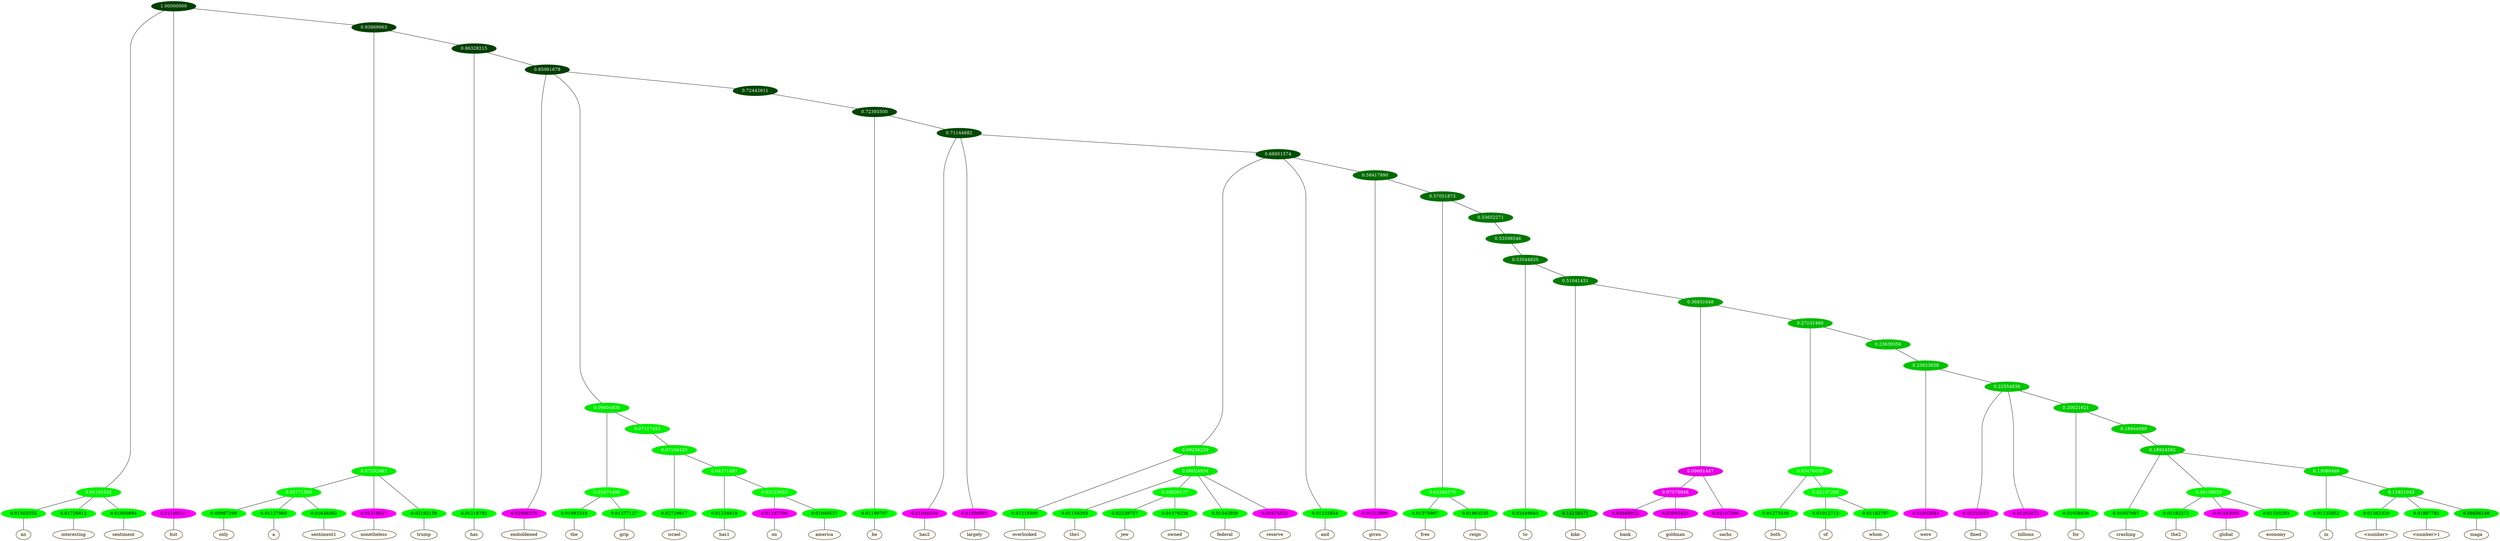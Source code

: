 graph {
	node [format=png height=0.15 nodesep=0.001 ordering=out overlap=prism overlap_scaling=0.01 ranksep=0.001 ratio=0.2 style=filled width=0.15]
	{
		rank=same
		a_w_4 [label=an color=black fillcolor=floralwhite style="filled,solid"]
		a_w_5 [label=interesting color=black fillcolor=floralwhite style="filled,solid"]
		a_w_6 [label=sentiment color=black fillcolor=floralwhite style="filled,solid"]
		a_w_2 [label=but color=black fillcolor=floralwhite style="filled,solid"]
		a_w_14 [label=only color=black fillcolor=floralwhite style="filled,solid"]
		a_w_15 [label=a color=black fillcolor=floralwhite style="filled,solid"]
		a_w_16 [label=sentiment1 color=black fillcolor=floralwhite style="filled,solid"]
		a_w_10 [label=nonetheless color=black fillcolor=floralwhite style="filled,solid"]
		a_w_11 [label=trump color=black fillcolor=floralwhite style="filled,solid"]
		a_w_12 [label=has color=black fillcolor=floralwhite style="filled,solid"]
		a_w_17 [label=emboldened color=black fillcolor=floralwhite style="filled,solid"]
		a_w_23 [label=the color=black fillcolor=floralwhite style="filled,solid"]
		a_w_24 [label=grip color=black fillcolor=floralwhite style="filled,solid"]
		a_w_28 [label=israel color=black fillcolor=floralwhite style="filled,solid"]
		a_w_33 [label=has1 color=black fillcolor=floralwhite style="filled,solid"]
		a_w_38 [label=on color=black fillcolor=floralwhite style="filled,solid"]
		a_w_39 [label=america color=black fillcolor=floralwhite style="filled,solid"]
		a_w_26 [label=he color=black fillcolor=floralwhite style="filled,solid"]
		a_w_30 [label=has2 color=black fillcolor=floralwhite style="filled,solid"]
		a_w_31 [label=largely color=black fillcolor=floralwhite style="filled,solid"]
		a_w_40 [label=overlooked color=black fillcolor=floralwhite style="filled,solid"]
		a_w_44 [label=the1 color=black fillcolor=floralwhite style="filled,solid"]
		a_w_50 [label=jew color=black fillcolor=floralwhite style="filled,solid"]
		a_w_51 [label=owned color=black fillcolor=floralwhite style="filled,solid"]
		a_w_46 [label=federal color=black fillcolor=floralwhite style="filled,solid"]
		a_w_47 [label=reserve color=black fillcolor=floralwhite style="filled,solid"]
		a_w_36 [label=and color=black fillcolor=floralwhite style="filled,solid"]
		a_w_42 [label=given color=black fillcolor=floralwhite style="filled,solid"]
		a_w_52 [label=free color=black fillcolor=floralwhite style="filled,solid"]
		a_w_53 [label=reign color=black fillcolor=floralwhite style="filled,solid"]
		a_w_56 [label=to color=black fillcolor=floralwhite style="filled,solid"]
		a_w_58 [label=kike color=black fillcolor=floralwhite style="filled,solid"]
		a_w_66 [label=bank color=black fillcolor=floralwhite style="filled,solid"]
		a_w_67 [label=goldman color=black fillcolor=floralwhite style="filled,solid"]
		a_w_63 [label=sachs color=black fillcolor=floralwhite style="filled,solid"]
		a_w_68 [label=both color=black fillcolor=floralwhite style="filled,solid"]
		a_w_71 [label=of color=black fillcolor=floralwhite style="filled,solid"]
		a_w_72 [label=whom color=black fillcolor=floralwhite style="filled,solid"]
		a_w_73 [label=were color=black fillcolor=floralwhite style="filled,solid"]
		a_w_75 [label=fined color=black fillcolor=floralwhite style="filled,solid"]
		a_w_76 [label=billions color=black fillcolor=floralwhite style="filled,solid"]
		a_w_78 [label=for color=black fillcolor=floralwhite style="filled,solid"]
		a_w_81 [label=crashing color=black fillcolor=floralwhite style="filled,solid"]
		a_w_84 [label=the2 color=black fillcolor=floralwhite style="filled,solid"]
		a_w_85 [label=global color=black fillcolor=floralwhite style="filled,solid"]
		a_w_86 [label=economy color=black fillcolor=floralwhite style="filled,solid"]
		a_w_87 [label=in color=black fillcolor=floralwhite style="filled,solid"]
		a_w_89 [label="\<number\>" color=black fillcolor=floralwhite style="filled,solid"]
		a_w_90 [label="\<number\>1" color=black fillcolor=floralwhite style="filled,solid"]
		a_w_91 [label=maga color=black fillcolor=floralwhite style="filled,solid"]
	}
	a_n_4 -- a_w_4
	a_n_5 -- a_w_5
	a_n_6 -- a_w_6
	a_n_2 -- a_w_2
	a_n_14 -- a_w_14
	a_n_15 -- a_w_15
	a_n_16 -- a_w_16
	a_n_10 -- a_w_10
	a_n_11 -- a_w_11
	a_n_12 -- a_w_12
	a_n_17 -- a_w_17
	a_n_23 -- a_w_23
	a_n_24 -- a_w_24
	a_n_28 -- a_w_28
	a_n_33 -- a_w_33
	a_n_38 -- a_w_38
	a_n_39 -- a_w_39
	a_n_26 -- a_w_26
	a_n_30 -- a_w_30
	a_n_31 -- a_w_31
	a_n_40 -- a_w_40
	a_n_44 -- a_w_44
	a_n_50 -- a_w_50
	a_n_51 -- a_w_51
	a_n_46 -- a_w_46
	a_n_47 -- a_w_47
	a_n_36 -- a_w_36
	a_n_42 -- a_w_42
	a_n_52 -- a_w_52
	a_n_53 -- a_w_53
	a_n_56 -- a_w_56
	a_n_58 -- a_w_58
	a_n_66 -- a_w_66
	a_n_67 -- a_w_67
	a_n_63 -- a_w_63
	a_n_68 -- a_w_68
	a_n_71 -- a_w_71
	a_n_72 -- a_w_72
	a_n_73 -- a_w_73
	a_n_75 -- a_w_75
	a_n_76 -- a_w_76
	a_n_78 -- a_w_78
	a_n_81 -- a_w_81
	a_n_84 -- a_w_84
	a_n_85 -- a_w_85
	a_n_86 -- a_w_86
	a_n_87 -- a_w_87
	a_n_89 -- a_w_89
	a_n_90 -- a_w_90
	a_n_91 -- a_w_91
	{
		rank=same
		a_n_4 [label=0.01563555 color="0.334 1.000 0.984" fontcolor=black]
		a_n_5 [label=0.01720813 color="0.334 1.000 0.983" fontcolor=black]
		a_n_6 [label=0.01800894 color="0.334 1.000 0.982" fontcolor=black]
		a_n_2 [label=0.01180211 color="0.835 1.000 0.988" fontcolor=black]
		a_n_14 [label=0.00987299 color="0.334 1.000 0.990" fontcolor=black]
		a_n_15 [label=0.01127960 color="0.334 1.000 0.989" fontcolor=black]
		a_n_16 [label=0.01648362 color="0.334 1.000 0.984" fontcolor=black]
		a_n_10 [label=0.01319817 color="0.835 1.000 0.987" fontcolor=black]
		a_n_11 [label=0.02192159 color="0.334 1.000 0.978" fontcolor=black]
		a_n_12 [label=0.01218792 color="0.334 1.000 0.988" fontcolor=black]
		a_n_17 [label=0.02966270 color="0.835 1.000 0.970" fontcolor=black]
		a_n_23 [label=0.01093318 color="0.334 1.000 0.989" fontcolor=black]
		a_n_24 [label=0.01377127 color="0.334 1.000 0.986" fontcolor=black]
		a_n_28 [label=0.02719917 color="0.334 1.000 0.973" fontcolor=black]
		a_n_33 [label=0.01234918 color="0.334 1.000 0.988" fontcolor=black]
		a_n_38 [label=0.01167796 color="0.835 1.000 0.988" fontcolor=black]
		a_n_39 [label=0.01940537 color="0.334 1.000 0.981" fontcolor=black]
		a_n_26 [label=0.01199707 color="0.334 1.000 0.988" fontcolor=black]
		a_n_30 [label=0.01046338 color="0.835 1.000 0.990" fontcolor=black]
		a_n_31 [label=0.01096992 color="0.835 1.000 0.989" fontcolor=black]
		a_n_40 [label=0.01218300 color="0.334 1.000 0.988" fontcolor=black]
		a_n_44 [label=0.01158393 color="0.334 1.000 0.988" fontcolor=black]
		a_n_50 [label=0.02239757 color="0.334 1.000 0.978" fontcolor=black]
		a_n_51 [label=0.01379238 color="0.334 1.000 0.986" fontcolor=black]
		a_n_46 [label=0.01542959 color="0.334 1.000 0.985" fontcolor=black]
		a_n_47 [label=0.01674522 color="0.835 1.000 0.983" fontcolor=black]
		a_n_36 [label=0.01225854 color="0.334 1.000 0.988" fontcolor=black]
		a_n_42 [label=0.01313999 color="0.835 1.000 0.987" fontcolor=black]
		a_n_52 [label=0.01375907 color="0.334 1.000 0.986" fontcolor=black]
		a_n_53 [label=0.01963535 color="0.334 1.000 0.980" fontcolor=black]
		a_n_56 [label=0.02449663 color="0.334 1.000 0.976" fontcolor=black]
		a_n_58 [label=0.14158471 color="0.334 1.000 0.858" fontcolor=black]
		a_n_66 [label=0.04468012 color="0.835 1.000 0.955" fontcolor=black]
		a_n_67 [label=0.03093423 color="0.835 1.000 0.969" fontcolor=black]
		a_n_63 [label=0.02107306 color="0.835 1.000 0.979" fontcolor=black]
		a_n_68 [label=0.01273538 color="0.334 1.000 0.987" fontcolor=black]
		a_n_71 [label=0.01012713 color="0.334 1.000 0.990" fontcolor=black]
		a_n_72 [label=0.01182797 color="0.334 1.000 0.988" fontcolor=black]
		a_n_73 [label=0.01053683 color="0.835 1.000 0.989" fontcolor=black]
		a_n_75 [label=0.01253353 color="0.835 1.000 0.987" fontcolor=black]
		a_n_76 [label=0.01263472 color="0.835 1.000 0.987" fontcolor=black]
		a_n_78 [label=0.01058838 color="0.334 1.000 0.989" fontcolor=black]
		a_n_81 [label=0.01657697 color="0.334 1.000 0.983" fontcolor=black]
		a_n_84 [label=0.01182272 color="0.334 1.000 0.988" fontcolor=black]
		a_n_85 [label=0.01443005 color="0.835 1.000 0.986" fontcolor=black]
		a_n_86 [label=0.01533293 color="0.334 1.000 0.985" fontcolor=black]
		a_n_87 [label=0.01135852 color="0.334 1.000 0.989" fontcolor=black]
		a_n_89 [label=0.01362320 color="0.334 1.000 0.986" fontcolor=black]
		a_n_90 [label=0.01887782 color="0.334 1.000 0.981" fontcolor=black]
		a_n_91 [label=0.08656148 color="0.334 1.000 0.913" fontcolor=black]
	}
	a_n_0 [label=1.00000000 color="0.334 1.000 0.250" fontcolor=grey99]
	a_n_1 [label=0.05101042 color="0.334 1.000 0.949" fontcolor=grey99]
	a_n_0 -- a_n_1
	a_n_0 -- a_n_2
	a_n_3 [label=0.93669063 color="0.334 1.000 0.250" fontcolor=grey99]
	a_n_0 -- a_n_3
	a_n_1 -- a_n_4
	a_n_1 -- a_n_5
	a_n_1 -- a_n_6
	a_n_7 [label=0.07292661 color="0.334 1.000 0.927" fontcolor=grey99]
	a_n_3 -- a_n_7
	a_n_8 [label=0.86328215 color="0.334 1.000 0.250" fontcolor=grey99]
	a_n_3 -- a_n_8
	a_n_9 [label=0.03771589 color="0.334 1.000 0.962" fontcolor=grey99]
	a_n_7 -- a_n_9
	a_n_7 -- a_n_10
	a_n_7 -- a_n_11
	a_n_8 -- a_n_12
	a_n_13 [label=0.85061678 color="0.334 1.000 0.250" fontcolor=grey99]
	a_n_8 -- a_n_13
	a_n_9 -- a_n_14
	a_n_9 -- a_n_15
	a_n_9 -- a_n_16
	a_n_13 -- a_n_17
	a_n_18 [label=0.09604930 color="0.334 1.000 0.904" fontcolor=grey99]
	a_n_13 -- a_n_18
	a_n_19 [label=0.72442611 color="0.334 1.000 0.276" fontcolor=grey99]
	a_n_13 -- a_n_19
	a_n_20 [label=0.02474496 color="0.334 1.000 0.975" fontcolor=grey99]
	a_n_18 -- a_n_20
	a_n_21 [label=0.07117453 color="0.334 1.000 0.929" fontcolor=grey99]
	a_n_18 -- a_n_21
	a_n_22 [label=0.72393500 color="0.334 1.000 0.276" fontcolor=grey99]
	a_n_19 -- a_n_22
	a_n_20 -- a_n_23
	a_n_20 -- a_n_24
	a_n_25 [label=0.07104433 color="0.334 1.000 0.929" fontcolor=grey99]
	a_n_21 -- a_n_25
	a_n_22 -- a_n_26
	a_n_27 [label=0.71144682 color="0.334 1.000 0.289" fontcolor=grey99]
	a_n_22 -- a_n_27
	a_n_25 -- a_n_28
	a_n_29 [label=0.04371497 color="0.334 1.000 0.956" fontcolor=grey99]
	a_n_25 -- a_n_29
	a_n_27 -- a_n_30
	a_n_27 -- a_n_31
	a_n_32 [label=0.68951574 color="0.334 1.000 0.310" fontcolor=grey99]
	a_n_27 -- a_n_32
	a_n_29 -- a_n_33
	a_n_34 [label=0.03123655 color="0.334 1.000 0.969" fontcolor=grey99]
	a_n_29 -- a_n_34
	a_n_35 [label=0.09256229 color="0.334 1.000 0.907" fontcolor=grey99]
	a_n_32 -- a_n_35
	a_n_32 -- a_n_36
	a_n_37 [label=0.58417890 color="0.334 1.000 0.416" fontcolor=grey99]
	a_n_32 -- a_n_37
	a_n_34 -- a_n_38
	a_n_34 -- a_n_39
	a_n_35 -- a_n_40
	a_n_41 [label=0.08024934 color="0.334 1.000 0.920" fontcolor=grey99]
	a_n_35 -- a_n_41
	a_n_37 -- a_n_42
	a_n_43 [label=0.57051873 color="0.334 1.000 0.429" fontcolor=grey99]
	a_n_37 -- a_n_43
	a_n_41 -- a_n_44
	a_n_45 [label=0.03636137 color="0.334 1.000 0.964" fontcolor=grey99]
	a_n_41 -- a_n_45
	a_n_41 -- a_n_46
	a_n_41 -- a_n_47
	a_n_48 [label=0.03346370 color="0.334 1.000 0.967" fontcolor=grey99]
	a_n_43 -- a_n_48
	a_n_49 [label=0.53652271 color="0.334 1.000 0.463" fontcolor=grey99]
	a_n_43 -- a_n_49
	a_n_45 -- a_n_50
	a_n_45 -- a_n_51
	a_n_48 -- a_n_52
	a_n_48 -- a_n_53
	a_n_54 [label=0.53598546 color="0.334 1.000 0.464" fontcolor=grey99]
	a_n_49 -- a_n_54
	a_n_55 [label=0.53544820 color="0.334 1.000 0.465" fontcolor=grey99]
	a_n_54 -- a_n_55
	a_n_55 -- a_n_56
	a_n_57 [label=0.51041431 color="0.334 1.000 0.490" fontcolor=grey99]
	a_n_55 -- a_n_57
	a_n_57 -- a_n_58
	a_n_59 [label=0.36831648 color="0.334 1.000 0.632" fontcolor=grey99]
	a_n_57 -- a_n_59
	a_n_60 [label=0.09691447 color="0.835 1.000 0.903" fontcolor=grey99]
	a_n_59 -- a_n_60
	a_n_61 [label=0.27131468 color="0.334 1.000 0.729" fontcolor=grey99]
	a_n_59 -- a_n_61
	a_n_62 [label=0.07570846 color="0.835 1.000 0.924" fontcolor=grey99]
	a_n_60 -- a_n_62
	a_n_60 -- a_n_63
	a_n_64 [label=0.03476039 color="0.334 1.000 0.965" fontcolor=grey99]
	a_n_61 -- a_n_64
	a_n_65 [label=0.23639356 color="0.334 1.000 0.764" fontcolor=grey99]
	a_n_61 -- a_n_65
	a_n_62 -- a_n_66
	a_n_62 -- a_n_67
	a_n_64 -- a_n_68
	a_n_69 [label=0.02197288 color="0.334 1.000 0.978" fontcolor=grey99]
	a_n_64 -- a_n_69
	a_n_70 [label=0.23623938 color="0.334 1.000 0.764" fontcolor=grey99]
	a_n_65 -- a_n_70
	a_n_69 -- a_n_71
	a_n_69 -- a_n_72
	a_n_70 -- a_n_73
	a_n_74 [label=0.22554836 color="0.334 1.000 0.774" fontcolor=grey99]
	a_n_70 -- a_n_74
	a_n_74 -- a_n_75
	a_n_74 -- a_n_76
	a_n_77 [label=0.20021621 color="0.334 1.000 0.800" fontcolor=grey99]
	a_n_74 -- a_n_77
	a_n_77 -- a_n_78
	a_n_79 [label=0.18944089 color="0.334 1.000 0.811" fontcolor=grey99]
	a_n_77 -- a_n_79
	a_n_80 [label=0.18924592 color="0.334 1.000 0.811" fontcolor=grey99]
	a_n_79 -- a_n_80
	a_n_80 -- a_n_81
	a_n_82 [label=0.04158929 color="0.334 1.000 0.958" fontcolor=grey99]
	a_n_80 -- a_n_82
	a_n_83 [label=0.13088469 color="0.334 1.000 0.869" fontcolor=grey99]
	a_n_80 -- a_n_83
	a_n_82 -- a_n_84
	a_n_82 -- a_n_85
	a_n_82 -- a_n_86
	a_n_83 -- a_n_87
	a_n_88 [label=0.11931045 color="0.334 1.000 0.881" fontcolor=grey99]
	a_n_83 -- a_n_88
	a_n_88 -- a_n_89
	a_n_88 -- a_n_90
	a_n_88 -- a_n_91
}
